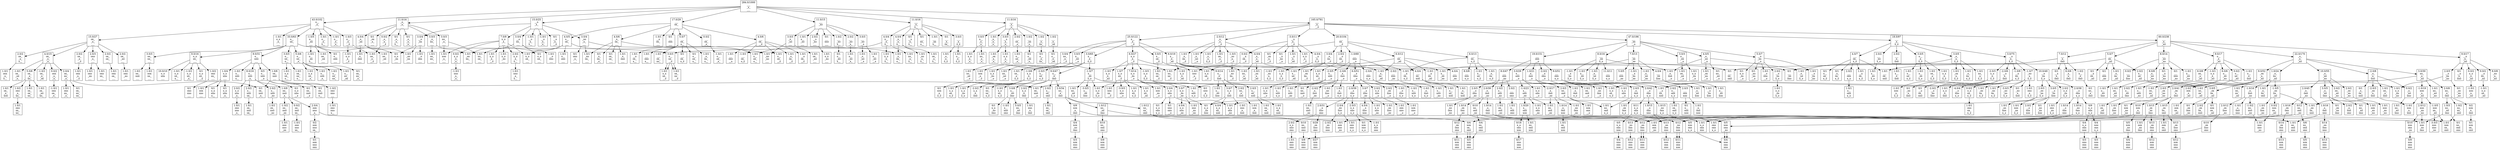 digraph G {
    node [shape=box];
    "284.0/1000
___
_x_
___
" -> "43.0/102
o__
_x_
___
"
    "284.0/1000
___
_x_
___
" -> "11.0/16
_o_
_x_
___
"
    "284.0/1000
___
_x_
___
" -> "15.0/25
__o
_x_
___
"
    "284.0/1000
___
_x_
___
" -> "17.0/29
___
ox_
___
"
    "284.0/1000
___
_x_
___
" -> "11.0/15
___
_xo
___
"
    "284.0/1000
___
_x_
___
" -> "11.0/16
___
_x_
o__
"
    "284.0/1000
___
_x_
___
" -> "11.0/16
___
_x_
_o_
"
    "284.0/1000
___
_x_
___
" -> "165.0/781
___
_x_
__o
"
    "43.0/102
o__
_x_
___
" -> "15.0/27
ox_
_x_
___
"
    "43.0/102
o__
_x_
___
" -> "-1.0/1
o_x
_x_
___
"
    "43.0/102
o__
_x_
___
" -> "33.0/63
o__
xx_
___
"
    "43.0/102
o__
_x_
___
" -> "-1.0/5
o__
_xx
___
"
    "43.0/102
o__
_x_
___
" -> "-1.0/1
o__
_x_
x__
"
    "43.0/102
o__
_x_
___
" -> "-1.0/1
o__
_x_
_x_
"
    "43.0/102
o__
_x_
___
" -> "-1.0/3
o__
_x_
__x
"
    "11.0/16
_o_
_x_
___
" -> "3.0/3
xo_
_x_
___
"
    "11.0/16
_o_
_x_
___
" -> "0/1
_ox
_x_
___
"
    "11.0/16
_o_
_x_
___
" -> "3.0/3
_o_
xx_
___
"
    "11.0/16
_o_
_x_
___
" -> "4.0/4
_o_
_xx
___
"
    "11.0/16
_o_
_x_
___
" -> "0/1
_o_
_x_
x__
"
    "11.0/16
_o_
_x_
___
" -> "0/1
_o_
_x_
_x_
"
    "11.0/16
_o_
_x_
___
" -> "0.0/2
_o_
_x_
__x
"
    "15.0/25
__o
_x_
___
" -> "7.0/9
x_o
_x_
___
"
    "15.0/25
__o
_x_
___
" -> "3.0/4
_xo
_x_
___
"
    "15.0/25
__o
_x_
___
" -> "3.0/4
__o
xx_
___
"
    "15.0/25
__o
_x_
___
" -> "3.0/4
__o
_xx
___
"
    "15.0/25
__o
_x_
___
" -> "-1.0/1
__o
_x_
x__
"
    "15.0/25
__o
_x_
___
" -> "-1.0/1
__o
_x_
_x_
"
    "15.0/25
__o
_x_
___
" -> "0/1
__o
_x_
__x
"
    "17.0/29
___
ox_
___
" -> "4.0/5
x__
ox_
___
"
    "17.0/29
___
ox_
___
" -> "4.0/6
_x_
ox_
___
"
    "17.0/29
___
ox_
___
" -> "-1.0/1
__x
ox_
___
"
    "17.0/29
___
ox_
___
" -> "0/1
___
oxx
___
"
    "17.0/29
___
ox_
___
" -> "5.0/7
___
ox_
x__
"
    "17.0/29
___
ox_
___
" -> "0.0/2
___
ox_
_x_
"
    "17.0/29
___
ox_
___
" -> "4.0/6
___
ox_
__x
"
    "11.0/15
___
_xo
___
" -> "-1.0/1
x__
_xo
___
"
    "11.0/15
___
_xo
___
" -> "3.0/3
_x_
_xo
___
"
    "11.0/15
___
_xo
___
" -> "2.0/2
__x
_xo
___
"
    "11.0/15
___
_xo
___
" -> "0/1
___
xxo
___
"
    "11.0/15
___
_xo
___
" -> "1.0/2
___
_xo
x__
"
    "11.0/15
___
_xo
___
" -> "2.0/2
___
_xo
_x_
"
    "11.0/15
___
_xo
___
" -> "3.0/3
___
_xo
__x
"
    "11.0/16
___
_x_
o__
" -> "4.0/4
x__
_x_
o__
"
    "11.0/16
___
_x_
o__
" -> "4.0/4
_x_
_x_
o__
"
    "11.0/16
___
_x_
o__
" -> "0/1
__x
_x_
o__
"
    "11.0/16
___
_x_
o__
" -> "0/1
___
xx_
o__
"
    "11.0/16
___
_x_
o__
" -> "-1.0/1
___
_xx
o__
"
    "11.0/16
___
_x_
o__
" -> "0/1
___
_x_
ox_
"
    "11.0/16
___
_x_
o__
" -> "3.0/3
___
_x_
o_x
"
    "11.0/16
___
_x_
_o_
" -> "3.0/3
x__
_x_
_o_
"
    "11.0/16
___
_x_
_o_
" -> "-1.0/1
_x_
_x_
_o_
"
    "11.0/16
___
_x_
_o_
" -> "3.0/3
__x
_x_
_o_
"
    "11.0/16
___
_x_
_o_
" -> "2.0/2
___
xx_
_o_
"
    "11.0/16
___
_x_
_o_
" -> "1.0/2
___
_xx
_o_
"
    "11.0/16
___
_x_
_o_
" -> "1.0/2
___
_x_
xo_
"
    "11.0/16
___
_x_
_o_
" -> "1.0/2
___
_x_
_ox
"
    "165.0/781
___
_x_
__o
" -> "25.0/122
x__
_x_
__o
"
    "165.0/781
___
_x_
__o
" -> "-2.0/12
_x_
_x_
__o
"
    "165.0/781
___
_x_
__o
" -> "-3.0/11
__x
_x_
__o
"
    "165.0/781
___
_x_
__o
" -> "20.0/104
___
xx_
__o
"
    "165.0/781
___
_x_
__o
" -> "47.0/196
___
_xx
__o
"
    "165.0/781
___
_x_
__o
" -> "18.0/97
___
_x_
x_o
"
    "165.0/781
___
_x_
__o
" -> "60.0/238
___
_x_
_xo
"
    "15.0/27
ox_
_x_
___
" -> "2.0/3
oxo
_x_
___
"
    "15.0/27
ox_
_x_
___
" -> "2.0/2
ox_
ox_
___
"
    "15.0/27
ox_
_x_
___
" -> "2.0/2
ox_
_xo
___
"
    "15.0/27
ox_
_x_
___
" -> "2.0/2
ox_
_x_
o__
"
    "15.0/27
ox_
_x_
___
" -> "4.0/15
ox_
_x_
_o_
"
    "15.0/27
ox_
_x_
___
" -> "2.0/2
ox_
_x_
__o
"
    "33.0/63
o__
xx_
___
" -> "3.0/3
oo_
xx_
___
"
    "33.0/63
o__
xx_
___
" -> "9.0/16
o_o
xx_
___
"
    "33.0/63
o__
xx_
___
" -> "9.0/31
o__
xxo
___
"
    "33.0/63
o__
xx_
___
" -> "3.0/3
o__
xx_
o__
"
    "33.0/63
o__
xx_
___
" -> "5.0/6
o__
xx_
_o_
"
    "33.0/63
o__
xx_
___
" -> "3.0/3
o__
xx_
__o
"
    "-1.0/5
o__
_xx
___
" -> "-1.0/1
oo_
_xx
___
"
    "-1.0/5
o__
_xx
___
" -> "0/1
o_o
_xx
___
"
    "-1.0/5
o__
_xx
___
" -> "0/1
o__
oxx
___
"
    "-1.0/5
o__
_xx
___
" -> "-1.0/1
o__
_xx
o__
"
    "-1.0/3
o__
_x_
__x
" -> "-1.0/1
oo_
_x_
__x
"
    "-1.0/3
o__
_x_
__x
" -> "-1.0/1
o_o
_x_
__x
"
    "3.0/3
xo_
_x_
___
" -> "1.0/1
xoo
_x_
___
"
    "3.0/3
xo_
_x_
___
" -> "1.0/1
xo_
ox_
___
"
    "3.0/3
_o_
xx_
___
" -> "1.0/1
oo_
xx_
___
"
    "3.0/3
_o_
xx_
___
" -> "1.0/1
_oo
xx_
___
"
    "4.0/4
_o_
_xx
___
" -> "1.0/1
oo_
_xx
___
"
    "4.0/4
_o_
_xx
___
" -> "1.0/1
_oo
_xx
___
"
    "4.0/4
_o_
_xx
___
" -> "1.0/1
_o_
oxx
___
"
    "0.0/2
_o_
_x_
__x
" -> "-1.0/1
oo_
_x_
__x
"
    "7.0/9
x_o
_x_
___
" -> "1.0/1
xoo
_x_
___
"
    "7.0/9
x_o
_x_
___
" -> "1.0/1
x_o
ox_
___
"
    "7.0/9
x_o
_x_
___
" -> "1.0/1
x_o
_xo
___
"
    "7.0/9
x_o
_x_
___
" -> "2.0/2
x_o
_x_
o__
"
    "7.0/9
x_o
_x_
___
" -> "0.0/2
x_o
_x_
_o_
"
    "7.0/9
x_o
_x_
___
" -> "1.0/1
x_o
_x_
__o
"
    "3.0/4
_xo
_x_
___
" -> "0/1
oxo
_x_
___
"
    "3.0/4
_xo
_x_
___
" -> "1.0/1
_xo
ox_
___
"
    "3.0/4
_xo
_x_
___
" -> "1.0/1
_xo
_xo
___
"
    "3.0/4
__o
xx_
___
" -> "0/1
o_o
xx_
___
"
    "3.0/4
__o
xx_
___
" -> "1.0/1
_oo
xx_
___
"
    "3.0/4
__o
xx_
___
" -> "1.0/1
__o
xxo
___
"
    "3.0/4
__o
_xx
___
" -> "0/1
o_o
_xx
___
"
    "3.0/4
__o
_xx
___
" -> "1.0/1
_oo
_xx
___
"
    "3.0/4
__o
_xx
___
" -> "1.0/1
__o
oxx
___
"
    "4.0/5
x__
ox_
___
" -> "1.0/1
xo_
ox_
___
"
    "4.0/5
x__
ox_
___
" -> "1.0/1
x_o
ox_
___
"
    "4.0/5
x__
ox_
___
" -> "1.0/1
x__
oxo
___
"
    "4.0/5
x__
ox_
___
" -> "1.0/1
x__
ox_
o__
"
    "4.0/6
_x_
ox_
___
" -> "0/1
ox_
ox_
___
"
    "4.0/6
_x_
ox_
___
" -> "1.0/1
_xo
ox_
___
"
    "4.0/6
_x_
ox_
___
" -> "1.0/1
_x_
oxo
___
"
    "4.0/6
_x_
ox_
___
" -> "1.0/1
_x_
ox_
o__
"
    "4.0/6
_x_
ox_
___
" -> "0/1
_x_
ox_
_o_
"
    "5.0/7
___
ox_
x__
" -> "0/1
o__
ox_
x__
"
    "5.0/7
___
ox_
x__
" -> "1.0/1
_o_
ox_
x__
"
    "5.0/7
___
ox_
x__
" -> "1.0/1
__o
ox_
x__
"
    "5.0/7
___
ox_
x__
" -> "1.0/1
___
oxo
x__
"
    "5.0/7
___
ox_
x__
" -> "1.0/1
___
ox_
xo_
"
    "5.0/7
___
ox_
x__
" -> "0/1
___
ox_
x_o
"
    "0.0/2
___
ox_
_x_
" -> "-1.0/1
o__
ox_
_x_
"
    "4.0/6
___
ox_
__x
" -> "1.0/1
o__
ox_
__x
"
    "4.0/6
___
ox_
__x
" -> "1.0/1
_o_
ox_
__x
"
    "4.0/6
___
ox_
__x
" -> "1.0/1
__o
ox_
__x
"
    "4.0/6
___
ox_
__x
" -> "1.0/1
___
oxo
__x
"
    "4.0/6
___
ox_
__x
" -> "-1.0/1
___
ox_
o_x
"
    "3.0/3
_x_
_xo
___
" -> "1.0/1
ox_
_xo
___
"
    "3.0/3
_x_
_xo
___
" -> "1.0/1
_xo
_xo
___
"
    "2.0/2
__x
_xo
___
" -> "1.0/1
o_x
_xo
___
"
    "1.0/2
___
_xo
x__
" -> "0/1
o__
_xo
x__
"
    "2.0/2
___
_xo
_x_
" -> "1.0/1
o__
_xo
_x_
"
    "3.0/3
___
_xo
__x
" -> "1.0/1
o__
_xo
__x
"
    "3.0/3
___
_xo
__x
" -> "1.0/1
_o_
_xo
__x
"
    "4.0/4
x__
_x_
o__
" -> "1.0/1
xo_
_x_
o__
"
    "4.0/4
x__
_x_
o__
" -> "1.0/1
x_o
_x_
o__
"
    "4.0/4
x__
_x_
o__
" -> "1.0/1
x__
ox_
o__
"
    "4.0/4
_x_
_x_
o__
" -> "1.0/1
ox_
_x_
o__
"
    "4.0/4
_x_
_x_
o__
" -> "1.0/1
_xo
_x_
o__
"
    "4.0/4
_x_
_x_
o__
" -> "1.0/1
_x_
ox_
o__
"
    "3.0/3
___
_x_
o_x
" -> "1.0/1
o__
_x_
o_x
"
    "3.0/3
___
_x_
o_x
" -> "1.0/1
_o_
_x_
o_x
"
    "3.0/3
x__
_x_
_o_
" -> "1.0/1
xo_
_x_
_o_
"
    "3.0/3
x__
_x_
_o_
" -> "1.0/1
x_o
_x_
_o_
"
    "3.0/3
__x
_x_
_o_
" -> "1.0/1
o_x
_x_
_o_
"
    "3.0/3
__x
_x_
_o_
" -> "1.0/1
_ox
_x_
_o_
"
    "2.0/2
___
xx_
_o_
" -> "1.0/1
o__
xx_
_o_
"
    "1.0/2
___
_xx
_o_
" -> "0/1
o__
_xx
_o_
"
    "1.0/2
___
_x_
xo_
" -> "0/1
o__
_x_
xo_
"
    "1.0/2
___
_x_
_ox
" -> "0/1
o__
_x_
_ox
"
    "25.0/122
x__
_x_
__o
" -> "3.0/4
xo_
_x_
__o
"
    "25.0/122
x__
_x_
__o
" -> "6.0/27
x_o
_x_
__o
"
    "25.0/122
x__
_x_
__o
" -> "3.0/3
x__
ox_
__o
"
    "25.0/122
x__
_x_
__o
" -> "3.0/3
x__
_xo
__o
"
    "25.0/122
x__
_x_
__o
" -> "3.0/65
x__
_x_
o_o
"
    "25.0/122
x__
_x_
__o
" -> "6.0/19
x__
_x_
_oo
"
    "-2.0/12
_x_
_x_
__o
" -> "1.0/1
ox_
_x_
__o
"
    "-2.0/12
_x_
_x_
__o
" -> "-1.0/3
_xo
_x_
__o
"
    "-2.0/12
_x_
_x_
__o
" -> "1.0/1
_x_
ox_
__o
"
    "-2.0/12
_x_
_x_
__o
" -> "1.0/1
_x_
_xo
__o
"
    "-2.0/12
_x_
_x_
__o
" -> "1.0/1
_x_
_x_
o_o
"
    "-2.0/12
_x_
_x_
__o
" -> "-4.0/4
_x_
_x_
_oo
"
    "-3.0/11
__x
_x_
__o
" -> "1.0/1
o_x
_x_
__o
"
    "-3.0/11
__x
_x_
__o
" -> "0/1
_ox
_x_
__o
"
    "-3.0/11
__x
_x_
__o
" -> "0.0/2
__x
ox_
__o
"
    "-3.0/11
__x
_x_
__o
" -> "0/1
__x
_xo
__o
"
    "-3.0/11
__x
_x_
__o
" -> "-4.0/4
__x
_x_
o_o
"
    "-3.0/11
__x
_x_
__o
" -> "1.0/1
__x
_x_
_oo
"
    "20.0/104
___
xx_
__o
" -> "3.0/3
o__
xx_
__o
"
    "20.0/104
___
xx_
__o
" -> "3.0/4
_o_
xx_
__o
"
    "20.0/104
___
xx_
__o
" -> "2.0/2
__o
xx_
__o
"
    "20.0/104
___
xx_
__o
" -> "-1.0/69
___
xxo
__o
"
    "20.0/104
___
xx_
__o
" -> "6.0/13
___
xx_
o_o
"
    "20.0/104
___
xx_
__o
" -> "6.0/12
___
xx_
_oo
"
    "47.0/196
___
_xx
__o
" -> "3.0/3
o__
_xx
__o
"
    "47.0/196
___
_xx
__o
" -> "4.0/5
_o_
_xx
__o
"
    "47.0/196
___
_xx
__o
" -> "5.0/7
__o
_xx
__o
"
    "47.0/196
___
_xx
__o
" -> "19.0/151
___
oxx
__o
"
    "47.0/196
___
_xx
__o
" -> "8.0/16
___
_xx
o_o
"
    "47.0/196
___
_xx
__o
" -> "7.0/13
___
_xx
_oo
"
    "18.0/97
___
_x_
x_o
" -> "3.0/5
o__
_x_
x_o
"
    "18.0/97
___
_x_
x_o
" -> "3.0/5
_o_
_x_
x_o
"
    "18.0/97
___
_x_
x_o
" -> "3.0/75
__o
_x_
x_o
"
    "18.0/97
___
_x_
x_o
" -> "4.0/7
___
ox_
x_o
"
    "18.0/97
___
_x_
x_o
" -> "2.0/2
___
_xo
x_o
"
    "18.0/97
___
_x_
x_o
" -> "2.0/2
___
_x_
xoo
"
    "60.0/238
___
_x_
_xo
" -> "9.0/17
o__
_x_
_xo
"
    "60.0/238
___
_x_
_xo
" -> "22.0/170
_o_
_x_
_xo
"
    "60.0/238
___
_x_
_xo
" -> "9.0/17
__o
_x_
_xo
"
    "60.0/238
___
_x_
_xo
" -> "5.0/7
___
ox_
_xo
"
    "60.0/238
___
_x_
_xo
" -> "8.0/14
___
_xo
_xo
"
    "60.0/238
___
_x_
_xo
" -> "7.0/12
___
_x_
oxo
"
    "2.0/3
oxo
_x_
___
" -> "1.0/1
oxo
xx_
___
"
    "2.0/3
oxo
_x_
___
" -> "1.0/1
oxo
_xx
___
"
    "2.0/2
ox_
ox_
___
" -> "1.0/1
oxx
ox_
___
"
    "2.0/2
ox_
_xo
___
" -> "1.0/1
oxx
_xo
___
"
    "2.0/2
ox_
_x_
o__
" -> "1.0/1
oxx
_x_
o__
"
    "4.0/15
ox_
_x_
_o_
" -> "0.0/2
oxx
_x_
_o_
"
    "4.0/15
ox_
_x_
_o_
" -> "2.0/4
ox_
xx_
_o_
"
    "4.0/15
ox_
_x_
_o_
" -> "-1.0/1
ox_
_xx
_o_
"
    "4.0/15
ox_
_x_
_o_
" -> "5.0/6
ox_
_x_
xo_
"
    "4.0/15
ox_
_x_
_o_
" -> "-1.0/1
ox_
_x_
_ox
"
    "2.0/2
ox_
_x_
__o
" -> "1.0/1
oxx
_x_
__o
"
    "3.0/3
oo_
xx_
___
" -> "1.0/1
oox
xx_
___
"
    "3.0/3
oo_
xx_
___
" -> "1.0/1
oo_
xxx
___
"
    "9.0/16
o_o
xx_
___
" -> "1.0/2
oxo
xx_
___
"
    "9.0/16
o_o
xx_
___
" -> "10.0/10
o_o
xxx
___
"
    "9.0/16
o_o
xx_
___
" -> "-1.0/1
o_o
xx_
x__
"
    "9.0/16
o_o
xx_
___
" -> "-1.0/1
o_o
xx_
_x_
"
    "9.0/16
o_o
xx_
___
" -> "0/1
o_o
xx_
__x
"
    "9.0/31
o__
xxo
___
" -> "1.0/6
ox_
xxo
___
"
    "9.0/31
o__
xxo
___
" -> "1.0/4
o_x
xxo
___
"
    "9.0/31
o__
xxo
___
" -> "-1.0/1
o__
xxo
x__
"
    "9.0/31
o__
xxo
___
" -> "8.0/16
o__
xxo
_x_
"
    "9.0/31
o__
xxo
___
" -> "0/3
o__
xxo
__x
"
    "3.0/3
o__
xx_
o__
" -> "1.0/1
ox_
xx_
o__
"
    "3.0/3
o__
xx_
o__
" -> "1.0/1
o_x
xx_
o__
"
    "5.0/6
o__
xx_
_o_
" -> "0/1
ox_
xx_
_o_
"
    "5.0/6
o__
xx_
_o_
" -> "1.0/1
o_x
xx_
_o_
"
    "5.0/6
o__
xx_
_o_
" -> "1.0/1
o__
xxx
_o_
"
    "5.0/6
o__
xx_
_o_
" -> "1.0/1
o__
xx_
xo_
"
    "5.0/6
o__
xx_
_o_
" -> "1.0/1
o__
xx_
_ox
"
    "3.0/3
o__
xx_
__o
" -> "1.0/1
ox_
xx_
__o
"
    "3.0/3
o__
xx_
__o
" -> "1.0/1
o_x
xx_
__o
"
    "2.0/2
x_o
_x_
o__
" -> "1.0/1
xxo
_x_
o__
"
    "0.0/2
x_o
_x_
_o_
" -> "-1.0/1
xxo
_x_
_o_
"
    "3.0/4
xo_
_x_
__o
" -> "1.0/1
xox
_x_
__o
"
    "3.0/4
xo_
_x_
__o
" -> "1.0/1
xo_
xx_
__o
"
    "3.0/4
xo_
_x_
__o
" -> "1.0/1
xo_
_xx
__o
"
    "6.0/27
x_o
_x_
__o
" -> "-1.0/1
xxo
_x_
__o
"
    "6.0/27
x_o
_x_
__o
" -> "1.0/7
x_o
xx_
__o
"
    "6.0/27
x_o
_x_
__o
" -> "7.0/14
x_o
_xx
__o
"
    "6.0/27
x_o
_x_
__o
" -> "-1.0/3
x_o
_x_
x_o
"
    "6.0/27
x_o
_x_
__o
" -> "-1.0/1
x_o
_x_
_xo
"
    "3.0/3
x__
ox_
__o
" -> "1.0/1
xx_
ox_
__o
"
    "3.0/3
x__
ox_
__o
" -> "1.0/1
x_x
ox_
__o
"
    "3.0/3
x__
_xo
__o
" -> "1.0/1
xx_
_xo
__o
"
    "3.0/3
x__
_xo
__o
" -> "1.0/1
x_x
_xo
__o
"
    "3.0/65
x__
_x_
o_o
" -> "-1.0/1
xx_
_x_
o_o
"
    "3.0/65
x__
_x_
o_o
" -> "-1.0/6
x_x
_x_
o_o
"
    "3.0/65
x__
_x_
o_o
" -> "-2.0/3
x__
xx_
o_o
"
    "3.0/65
x__
_x_
o_o
" -> "-1.0/7
x__
_xx
o_o
"
    "3.0/65
x__
_x_
o_o
" -> "9.0/47
x__
_x_
oxo
"
    "6.0/19
x__
_x_
_oo
" -> "-1.0/1
xx_
_x_
_oo
"
    "6.0/19
x__
_x_
_oo
" -> "-1.0/1
x_x
_x_
_oo
"
    "6.0/19
x__
_x_
_oo
" -> "-1.0/1
x__
xx_
_oo
"
    "6.0/19
x__
_x_
_oo
" -> "-1.0/1
x__
_xx
_oo
"
    "6.0/19
x__
_x_
_oo
" -> "9.0/14
x__
_x_
xoo
"
    "-1.0/3
_xo
_x_
__o
" -> "-1.0/1
xxo
_x_
__o
"
    "-1.0/3
_xo
_x_
__o
" -> "1.0/1
_xo
xx_
__o
"
    "-4.0/4
_x_
_x_
_oo
" -> "-1.0/1
xx_
_x_
_oo
"
    "-4.0/4
_x_
_x_
_oo
" -> "-1.0/1
_xx
_x_
_oo
"
    "-4.0/4
_x_
_x_
_oo
" -> "-1.0/1
_x_
xx_
_oo
"
    "0.0/2
__x
ox_
__o
" -> "1.0/1
x_x
ox_
__o
"
    "-4.0/4
__x
_x_
o_o
" -> "-1.0/1
x_x
_x_
o_o
"
    "-4.0/4
__x
_x_
o_o
" -> "-1.0/1
_xx
_x_
o_o
"
    "-4.0/4
__x
_x_
o_o
" -> "-1.0/1
__x
xx_
o_o
"
    "3.0/3
o__
xx_
__o
" -> "1.0/1
ox_
xx_
__o
"
    "3.0/3
o__
xx_
__o
" -> "1.0/1
o_x
xx_
__o
"
    "3.0/4
_o_
xx_
__o
" -> "1.0/1
xo_
xx_
__o
"
    "3.0/4
_o_
xx_
__o
" -> "1.0/1
_ox
xx_
__o
"
    "3.0/4
_o_
xx_
__o
" -> "1.0/1
_o_
xxx
__o
"
    "2.0/2
__o
xx_
__o
" -> "1.0/1
x_o
xx_
__o
"
    "-1.0/69
___
xxo
__o
" -> "-2.0/5
x__
xxo
__o
"
    "-1.0/69
___
xxo
__o
" -> "-2.0/6
_x_
xxo
__o
"
    "-1.0/69
___
xxo
__o
" -> "6.0/51
__x
xxo
__o
"
    "-1.0/69
___
xxo
__o
" -> "-2.0/4
___
xxo
x_o
"
    "-1.0/69
___
xxo
__o
" -> "-2.0/2
___
xxo
_xo
"
    "6.0/13
___
xx_
o_o
" -> "-1.0/1
x__
xx_
o_o
"
    "6.0/13
___
xx_
o_o
" -> "-1.0/1
_x_
xx_
o_o
"
    "6.0/13
___
xx_
o_o
" -> "-1.0/1
__x
xx_
o_o
"
    "6.0/13
___
xx_
o_o
" -> "8.0/8
___
xxx
o_o
"
    "6.0/13
___
xx_
o_o
" -> "0/1
___
xx_
oxo
"
    "6.0/12
___
xx_
_oo
" -> "-1.0/1
x__
xx_
_oo
"
    "6.0/12
___
xx_
_oo
" -> "-1.0/1
_x_
xx_
_oo
"
    "6.0/12
___
xx_
_oo
" -> "-1.0/1
__x
xx_
_oo
"
    "6.0/12
___
xx_
_oo
" -> "4.0/4
___
xxx
_oo
"
    "6.0/12
___
xx_
_oo
" -> "4.0/4
___
xx_
xoo
"
    "3.0/3
o__
_xx
__o
" -> "1.0/1
ox_
_xx
__o
"
    "3.0/3
o__
_xx
__o
" -> "1.0/1
o_x
_xx
__o
"
    "4.0/5
_o_
_xx
__o
" -> "0/1
xo_
_xx
__o
"
    "4.0/5
_o_
_xx
__o
" -> "1.0/1
_ox
_xx
__o
"
    "4.0/5
_o_
_xx
__o
" -> "1.0/1
_o_
xxx
__o
"
    "4.0/5
_o_
_xx
__o
" -> "1.0/1
_o_
_xx
x_o
"
    "5.0/7
__o
_xx
__o
" -> "0/1
x_o
_xx
__o
"
    "5.0/7
__o
_xx
__o
" -> "0/1
_xo
_xx
__o
"
    "5.0/7
__o
_xx
__o
" -> "1.0/1
__o
xxx
__o
"
    "5.0/7
__o
_xx
__o
" -> "2.0/2
__o
_xx
x_o
"
    "5.0/7
__o
_xx
__o
" -> "1.0/1
__o
_xx
_xo
"
    "19.0/151
___
oxx
__o
" -> "3.0/29
x__
oxx
__o
"
    "19.0/151
___
oxx
__o
" -> "1.0/21
_x_
oxx
__o
"
    "19.0/151
___
oxx
__o
" -> "-2.0/2
__x
oxx
__o
"
    "19.0/151
___
oxx
__o
" -> "9.0/51
___
oxx
x_o
"
    "19.0/151
___
oxx
__o
" -> "8.0/47
___
oxx
_xo
"
    "8.0/16
___
_xx
o_o
" -> "-1.0/1
x__
_xx
o_o
"
    "8.0/16
___
_xx
o_o
" -> "-1.0/1
_x_
_xx
o_o
"
    "8.0/16
___
_xx
o_o
" -> "-1.0/1
__x
_xx
o_o
"
    "8.0/16
___
_xx
o_o
" -> "11.0/11
___
xxx
o_o
"
    "8.0/16
___
_xx
o_o
" -> "0/1
___
_xx
oxo
"
    "7.0/13
___
_xx
_oo
" -> "-1.0/1
x__
_xx
_oo
"
    "7.0/13
___
_xx
_oo
" -> "-1.0/1
_x_
_xx
_oo
"
    "7.0/13
___
_xx
_oo
" -> "-1.0/1
__x
_xx
_oo
"
    "7.0/13
___
_xx
_oo
" -> "5.0/5
___
xxx
_oo
"
    "7.0/13
___
_xx
_oo
" -> "4.0/4
___
_xx
xoo
"
    "3.0/5
o__
_x_
x_o
" -> "1.0/1
ox_
_x_
x_o
"
    "3.0/5
o__
_x_
x_o
" -> "1.0/1
o_x
_x_
x_o
"
    "3.0/5
o__
_x_
x_o
" -> "1.0/1
o__
xx_
x_o
"
    "3.0/5
o__
_x_
x_o
" -> "1.0/1
o__
_xx
x_o
"
    "3.0/5
_o_
_x_
x_o
" -> "1.0/1
xo_
_x_
x_o
"
    "3.0/5
_o_
_x_
x_o
" -> "1.0/1
_ox
_x_
x_o
"
    "3.0/5
_o_
_x_
x_o
" -> "1.0/1
_o_
xx_
x_o
"
    "3.0/5
_o_
_x_
x_o
" -> "1.0/1
_o_
_xx
x_o
"
    "3.0/75
__o
_x_
x_o
" -> "-2.0/3
x_o
_x_
x_o
"
    "3.0/75
__o
_x_
x_o
" -> "-1.0/7
_xo
_x_
x_o
"
    "3.0/75
__o
_x_
x_o
" -> "-1.0/9
__o
xx_
x_o
"
    "3.0/75
__o
_x_
x_o
" -> "10.0/49
__o
_xx
x_o
"
    "3.0/75
__o
_x_
x_o
" -> "-2.0/6
__o
_x_
xxo
"
    "4.0/7
___
ox_
x_o
" -> "0/1
x__
ox_
x_o
"
    "4.0/7
___
ox_
x_o
" -> "0/1
_x_
ox_
x_o
"
    "4.0/7
___
ox_
x_o
" -> "1.0/1
__x
ox_
x_o
"
    "4.0/7
___
ox_
x_o
" -> "2.0/2
___
oxx
x_o
"
    "4.0/7
___
ox_
x_o
" -> "1.0/1
___
ox_
xxo
"
    "2.0/2
___
_xo
x_o
" -> "1.0/1
x__
_xo
x_o
"
    "2.0/2
___
_x_
xoo
" -> "1.0/1
x__
_x_
xoo
"
    "9.0/17
o__
_x_
_xo
" -> "6.0/6
ox_
_x_
_xo
"
    "9.0/17
o__
_x_
_xo
" -> "-1.0/1
o_x
_x_
_xo
"
    "9.0/17
o__
_x_
_xo
" -> "0.0/2
o__
xx_
_xo
"
    "9.0/17
o__
_x_
_xo
" -> "6.0/6
o__
_xx
_xo
"
    "9.0/17
o__
_x_
_xo
" -> "-1.0/1
o__
_x_
xxo
"
    "22.0/170
_o_
_x_
_xo
" -> "3.0/30
xo_
_x_
_xo
"
    "22.0/170
_o_
_x_
_xo
" -> "9.0/52
_ox
_x_
_xo
"
    "22.0/170
_o_
_x_
_xo
" -> "1.0/24
_o_
xx_
_xo
"
    "22.0/170
_o_
_x_
_xo
" -> "10.0/55
_o_
_xx
_xo
"
    "22.0/170
_o_
_x_
_xo
" -> "-2.0/8
_o_
_x_
xxo
"
    "9.0/17
__o
_x_
_xo
" -> "0.0/2
x_o
_x_
_xo
"
    "9.0/17
__o
_x_
_xo
" -> "8.0/8
_xo
_x_
_xo
"
    "9.0/17
__o
_x_
_xo
" -> "0.0/2
__o
xx_
_xo
"
    "9.0/17
__o
_x_
_xo
" -> "2.0/3
__o
_xx
_xo
"
    "9.0/17
__o
_x_
_xo
" -> "0/1
__o
_x_
xxo
"
    "5.0/7
___
ox_
_xo
" -> "2.0/2
x__
ox_
_xo
"
    "5.0/7
___
ox_
_xo
" -> "1.0/1
_x_
ox_
_xo
"
    "5.0/7
___
ox_
_xo
" -> "0/1
__x
ox_
_xo
"
    "5.0/7
___
ox_
_xo
" -> "0/1
___
oxx
_xo
"
    "5.0/7
___
ox_
_xo
" -> "1.0/1
___
ox_
xxo
"
    "8.0/14
___
_xo
_xo
" -> "-1.0/1
x__
_xo
_xo
"
    "8.0/14
___
_xo
_xo
" -> "8.0/8
_x_
_xo
_xo
"
    "8.0/14
___
_xo
_xo
" -> "0/1
__x
_xo
_xo
"
    "8.0/14
___
_xo
_xo
" -> "0/1
___
xxo
_xo
"
    "8.0/14
___
_xo
_xo
" -> "0.0/2
___
_xo
xxo
"
    "7.0/12
___
_x_
oxo
" -> "1.0/2
x__
_x_
oxo
"
    "7.0/12
___
_x_
oxo
" -> "6.0/6
_x_
_x_
oxo
"
    "7.0/12
___
_x_
oxo
" -> "0/1
__x
_x_
oxo
"
    "7.0/12
___
_x_
oxo
" -> "0/1
___
xx_
oxo
"
    "7.0/12
___
_x_
oxo
" -> "0/1
___
_xx
oxo
"
    "0.0/2
oxx
_x_
_o_
" -> "-1.0/1
oxx
ox_
_o_
"
    "2.0/4
ox_
xx_
_o_
" -> "1.0/1
oxo
xx_
_o_
"
    "2.0/4
ox_
xx_
_o_
" -> "0/1
ox_
xxo
_o_
"
    "2.0/4
ox_
xx_
_o_
" -> "0/1
ox_
xx_
oo_
"
    "5.0/6
ox_
_x_
xo_
" -> "1.0/2
oxo
_x_
xo_
"
    "5.0/6
ox_
_x_
xo_
" -> "1.0/1
ox_
ox_
xo_
"
    "5.0/6
ox_
_x_
xo_
" -> "1.0/1
ox_
_xo
xo_
"
    "5.0/6
ox_
_x_
xo_
" -> "1.0/1
ox_
_x_
xoo
"
    "1.0/2
oxo
xx_
___
" -> "0/1
oxo
xxo
___
"
    "1.0/6
ox_
xxo
___
" -> "-1.0/2
oxo
xxo
___
"
    "1.0/6
ox_
xxo
___
" -> "0/1
ox_
xxo
o__
"
    "1.0/6
ox_
xxo
___
" -> "0/1
ox_
xxo
_o_
"
    "1.0/6
ox_
xxo
___
" -> "1.0/1
ox_
xxo
__o
"
    "1.0/4
o_x
xxo
___
" -> "1.0/1
oox
xxo
___
"
    "1.0/4
o_x
xxo
___
" -> "0/1
o_x
xxo
o__
"
    "1.0/4
o_x
xxo
___
" -> "0/1
o_x
xxo
_o_
"
    "8.0/16
o__
xxo
_x_
" -> "1.0/9
oo_
xxo
_x_
"
    "8.0/16
o__
xxo
_x_
" -> "2.0/2
o_o
xxo
_x_
"
    "8.0/16
o__
xxo
_x_
" -> "2.0/2
o__
xxo
ox_
"
    "8.0/16
o__
xxo
_x_
" -> "2.0/2
o__
xxo
_xo
"
    "0/3
o__
xxo
__x
" -> "0/1
oo_
xxo
__x
"
    "0/3
o__
xxo
__x
" -> "0/1
o_o
xxo
__x
"
    "1.0/7
x_o
xx_
__o
" -> "1.0/1
xoo
xx_
__o
"
    "1.0/7
x_o
xx_
__o
" -> "-3.0/3
x_o
xxo
__o
"
    "1.0/7
x_o
xx_
__o
" -> "1.0/1
x_o
xx_
o_o
"
    "1.0/7
x_o
xx_
__o
" -> "1.0/1
x_o
xx_
_oo
"
    "7.0/14
x_o
_xx
__o
" -> "1.0/1
xoo
_xx
__o
"
    "7.0/14
x_o
_xx
__o
" -> "2.0/4
x_o
oxx
__o
"
    "7.0/14
x_o
_xx
__o
" -> "1.0/1
x_o
_xx
o_o
"
    "7.0/14
x_o
_xx
__o
" -> "3.0/7
x_o
_xx
_oo
"
    "-1.0/3
x_o
_x_
x_o
" -> "0/1
xoo
_x_
x_o
"
    "-1.0/3
x_o
_x_
x_o
" -> "-1.0/1
x_o
ox_
x_o
"
    "-1.0/6
x_x
_x_
o_o
" -> "0/1
xox
_x_
o_o
"
    "-1.0/6
x_x
_x_
o_o
" -> "1.0/1
x_x
ox_
o_o
"
    "-1.0/6
x_x
_x_
o_o
" -> "1.0/1
x_x
_xo
o_o
"
    "-1.0/6
x_x
_x_
o_o
" -> "-2.0/2
x_x
_x_
ooo
"
    "-2.0/3
x__
xx_
o_o
" -> "0/1
xo_
xx_
o_o
"
    "-2.0/3
x__
xx_
o_o
" -> "-1.0/1
x_o
xx_
o_o
"
    "-1.0/7
x__
_xx
o_o
" -> "1.0/1
xo_
_xx
o_o
"
    "-1.0/7
x__
_xx
o_o
" -> "1.0/1
x_o
_xx
o_o
"
    "-1.0/7
x__
_xx
o_o
" -> "1.0/1
x__
oxx
o_o
"
    "-1.0/7
x__
_xx
o_o
" -> "-3.0/3
x__
_xx
ooo
"
    "9.0/47
x__
_x_
oxo
" -> "2.0/34
xo_
_x_
oxo
"
    "9.0/47
x__
_x_
oxo
" -> "2.0/2
x_o
_x_
oxo
"
    "9.0/47
x__
_x_
oxo
" -> "2.0/2
x__
ox_
oxo
"
    "9.0/47
x__
_x_
oxo
" -> "3.0/8
x__
_xo
oxo
"
    "9.0/14
x__
_x_
xoo
" -> "2.0/2
xo_
_x_
xoo
"
    "9.0/14
x__
_x_
xoo
" -> "3.0/7
x_o
_x_
xoo
"
    "9.0/14
x__
_x_
xoo
" -> "2.0/3
x__
ox_
xoo
"
    "9.0/14
x__
_x_
xoo
" -> "1.0/1
x__
_xo
xoo
"
    "-2.0/5
x__
xxo
__o
" -> "0/1
xo_
xxo
__o
"
    "-2.0/5
x__
xxo
__o
" -> "-1.0/1
x_o
xxo
__o
"
    "-2.0/5
x__
xxo
__o
" -> "-1.0/1
x__
xxo
o_o
"
    "-2.0/5
x__
xxo
__o
" -> "-1.0/1
x__
xxo
_oo
"
    "-2.0/6
_x_
xxo
__o
" -> "1.0/1
ox_
xxo
__o
"
    "-2.0/6
_x_
xxo
__o
" -> "-1.0/1
_xo
xxo
__o
"
    "-2.0/6
_x_
xxo
__o
" -> "1.0/1
_x_
xxo
o_o
"
    "-2.0/6
_x_
xxo
__o
" -> "-2.0/2
_x_
xxo
_oo
"
    "6.0/51
__x
xxo
__o
" -> "2.0/2
o_x
xxo
__o
"
    "6.0/51
__x
xxo
__o
" -> "2.0/2
_ox
xxo
__o
"
    "6.0/51
__x
xxo
__o
" -> "-2.0/39
__x
xxo
o_o
"
    "6.0/51
__x
xxo
__o
" -> "3.0/7
__x
xxo
_oo
"
    "-2.0/4
___
xxo
x_o
" -> "-1.0/1
o__
xxo
x_o
"
    "-2.0/4
___
xxo
x_o
" -> "-1.0/1
_o_
xxo
x_o
"
    "-2.0/4
___
xxo
x_o
" -> "-1.0/1
__o
xxo
x_o
"
    "-2.0/2
___
xxo
_xo
" -> "-1.0/1
o__
xxo
_xo
"
    "4.0/4
___
xx_
xoo
" -> "1.0/1
o__
xx_
xoo
"
    "4.0/4
___
xx_
xoo
" -> "1.0/1
_o_
xx_
xoo
"
    "4.0/4
___
xx_
xoo
" -> "1.0/1
__o
xx_
xoo
"
    "2.0/2
__o
_xx
x_o
" -> "1.0/1
o_o
_xx
x_o
"
    "3.0/29
x__
oxx
__o
" -> "2.0/3
xo_
oxx
__o
"
    "3.0/29
x__
oxx
__o
" -> "1.0/1
x_o
oxx
__o
"
    "3.0/29
x__
oxx
__o
" -> "1.0/1
x__
oxx
o_o
"
    "3.0/29
x__
oxx
__o
" -> "-1.0/23
x__
oxx
_oo
"
    "1.0/21
_x_
oxx
__o
" -> "1.0/1
ox_
oxx
__o
"
    "1.0/21
_x_
oxx
__o
" -> "1.0/1
_xo
oxx
__o
"
    "1.0/21
_x_
oxx
__o
" -> "1.0/1
_x_
oxx
o_o
"
    "1.0/21
_x_
oxx
__o
" -> "-2.0/17
_x_
oxx
_oo
"
    "-2.0/2
__x
oxx
__o
" -> "-1.0/1
o_x
oxx
__o
"
    "9.0/51
___
oxx
x_o
" -> "2.0/2
o__
oxx
x_o
"
    "9.0/51
___
oxx
x_o
" -> "2.0/3
_o_
oxx
x_o
"
    "9.0/51
___
oxx
x_o
" -> "2.0/42
__o
oxx
x_o
"
    "9.0/51
___
oxx
x_o
" -> "2.0/3
___
oxx
xoo
"
    "8.0/47
___
oxx
_xo
" -> "2.0/2
o__
oxx
_xo
"
    "8.0/47
___
oxx
_xo
" -> "2.0/39
_o_
oxx
_xo
"
    "8.0/47
___
oxx
_xo
" -> "2.0/3
__o
oxx
_xo
"
    "8.0/47
___
oxx
_xo
" -> "2.0/2
___
oxx
oxo
"
    "4.0/4
___
_xx
xoo
" -> "1.0/1
o__
_xx
xoo
"
    "4.0/4
___
_xx
xoo
" -> "1.0/1
_o_
_xx
xoo
"
    "4.0/4
___
_xx
xoo
" -> "1.0/1
__o
_xx
xoo
"
    "-2.0/3
x_o
_x_
x_o
" -> "-1.0/1
xoo
_x_
x_o
"
    "-2.0/3
x_o
_x_
x_o
" -> "-1.0/1
x_o
ox_
x_o
"
    "-1.0/7
_xo
_x_
x_o
" -> "1.0/1
oxo
_x_
x_o
"
    "-1.0/7
_xo
_x_
x_o
" -> "1.0/1
_xo
ox_
x_o
"
    "-1.0/7
_xo
_x_
x_o
" -> "-3.0/3
_xo
_xo
x_o
"
    "-1.0/7
_xo
_x_
x_o
" -> "0/1
_xo
_x_
xoo
"
    "-1.0/9
__o
xx_
x_o
" -> "0.0/2
o_o
xx_
x_o
"
    "-1.0/9
__o
xx_
x_o
" -> "1.0/1
_oo
xx_
x_o
"
    "-1.0/9
__o
xx_
x_o
" -> "-4.0/4
__o
xxo
x_o
"
    "-1.0/9
__o
xx_
x_o
" -> "1.0/1
__o
xx_
xoo
"
    "10.0/49
__o
_xx
x_o
" -> "2.0/2
o_o
_xx
x_o
"
    "10.0/49
__o
_xx
x_o
" -> "2.0/3
_oo
_xx
x_o
"
    "10.0/49
__o
_xx
x_o
" -> "2.0/38
__o
oxx
x_o
"
    "10.0/49
__o
_xx
x_o
" -> "3.0/5
__o
_xx
xoo
"
    "-2.0/6
__o
_x_
xxo
" -> "1.0/1
o_o
_x_
xxo
"
    "-2.0/6
__o
_x_
xxo
" -> "0/1
_oo
_x_
xxo
"
    "-2.0/6
__o
_x_
xxo
" -> "0/1
__o
ox_
xxo
"
    "-2.0/6
__o
_x_
xxo
" -> "-2.0/2
__o
_xo
xxo
"
    "2.0/2
___
oxx
x_o
" -> "1.0/1
o__
oxx
x_o
"
    "0.0/2
o__
xx_
_xo
" -> "-1.0/1
oo_
xx_
_xo
"
    "6.0/6
o__
_xx
_xo
" -> "1.0/1
oo_
_xx
_xo
"
    "6.0/6
o__
_xx
_xo
" -> "1.0/1
o_o
_xx
_xo
"
    "6.0/6
o__
_xx
_xo
" -> "1.0/1
o__
oxx
_xo
"
    "6.0/6
o__
_xx
_xo
" -> "2.0/2
o__
_xx
oxo
"
    "3.0/30
xo_
_x_
_xo
" -> "-1.0/19
xoo
_x_
_xo
"
    "3.0/30
xo_
_x_
_xo
" -> "1.0/1
xo_
ox_
_xo
"
    "3.0/30
xo_
_x_
_xo
" -> "1.0/1
xo_
_xo
_xo
"
    "3.0/30
xo_
_x_
_xo
" -> "2.0/8
xo_
_x_
oxo
"
    "9.0/52
_ox
_x_
_xo
" -> "2.0/2
oox
_x_
_xo
"
    "9.0/52
_ox
_x_
_xo
" -> "3.0/5
_ox
ox_
_xo
"
    "9.0/52
_ox
_x_
_xo
" -> "2.0/3
_ox
_xo
_xo
"
    "9.0/52
_ox
_x_
_xo
" -> "2.0/41
_ox
_x_
oxo
"
    "1.0/24
_o_
xx_
_xo
" -> "1.0/1
oo_
xx_
_xo
"
    "1.0/24
_o_
xx_
_xo
" -> "-1.0/5
_oo
xx_
_xo
"
    "1.0/24
_o_
xx_
_xo
" -> "-1.0/16
_o_
xxo
_xo
"
    "1.0/24
_o_
xx_
_xo
" -> "1.0/1
_o_
xx_
oxo
"
    "10.0/55
_o_
_xx
_xo
" -> "2.0/2
oo_
_xx
_xo
"
    "10.0/55
_o_
_xx
_xo
" -> "2.0/2
_oo
_xx
_xo
"
    "10.0/55
_o_
_xx
_xo
" -> "2.0/45
_o_
oxx
_xo
"
    "10.0/55
_o_
_xx
_xo
" -> "3.0/5
_o_
_xx
oxo
"
    "-2.0/8
_o_
_x_
xxo
" -> "1.0/1
oo_
_x_
xxo
"
    "-2.0/8
_o_
_x_
xxo
" -> "-2.0/3
_oo
_x_
xxo
"
    "-2.0/8
_o_
_x_
xxo
" -> "0/1
_o_
ox_
xxo
"
    "-2.0/8
_o_
_x_
xxo
" -> "0.0/2
_o_
_xo
xxo
"
    "0.0/2
x_o
_x_
_xo
" -> "-1.0/1
xoo
_x_
_xo
"
    "0.0/2
__o
xx_
_xo
" -> "-1.0/1
o_o
xx_
_xo
"
    "2.0/3
__o
_xx
_xo
" -> "1.0/1
o_o
_xx
_xo
"
    "2.0/3
__o
_xx
_xo
" -> "0/1
_oo
_xx
_xo
"
    "2.0/2
x__
ox_
_xo
" -> "1.0/1
xo_
ox_
_xo
"
    "0.0/2
___
_xo
xxo
" -> "-1.0/1
o__
_xo
xxo
"
    "1.0/2
x__
_x_
oxo
" -> "0/1
xo_
_x_
oxo
"
    "1.0/2
oxo
_x_
xo_
" -> "1.0/1
oxo
xx_
xo_
"
    "-1.0/2
oxo
xxo
___
" -> "-1.0/1
oxo
xxo
x__
"
    "1.0/9
oo_
xxo
_x_
" -> "2.0/4
oox
xxo
_x_
"
    "1.0/9
oo_
xxo
_x_
" -> "0.0/2
oo_
xxo
xx_
"
    "1.0/9
oo_
xxo
_x_
" -> "-1.0/2
oo_
xxo
_xx
"
    "2.0/2
o_o
xxo
_x_
" -> "1.0/1
oxo
xxo
_x_
"
    "2.0/2
o__
xxo
ox_
" -> "1.0/1
ox_
xxo
ox_
"
    "2.0/2
o__
xxo
_xo
" -> "1.0/1
ox_
xxo
_xo
"
    "2.0/4
x_o
oxx
__o
" -> "0/1
xxo
oxx
__o
"
    "2.0/4
x_o
oxx
__o
" -> "0/1
x_o
oxx
x_o
"
    "2.0/4
x_o
oxx
__o
" -> "1.0/1
x_o
oxx
_xo
"
    "3.0/7
x_o
_xx
_oo
" -> "-1.0/1
xxo
_xx
_oo
"
    "3.0/7
x_o
_xx
_oo
" -> "4.0/4
x_o
xxx
_oo
"
    "3.0/7
x_o
_xx
_oo
" -> "0/1
x_o
_xx
xoo
"
    "2.0/34
xo_
_x_
oxo
" -> "0/9
xox
_x_
oxo
"
    "2.0/34
xo_
_x_
oxo
" -> "1.0/12
xo_
xx_
oxo
"
    "2.0/34
xo_
_x_
oxo
" -> "1.0/12
xo_
_xx
oxo
"
    "2.0/2
x_o
_x_
oxo
" -> "1.0/1
xxo
_x_
oxo
"
    "2.0/2
x__
ox_
oxo
" -> "1.0/1
xx_
ox_
oxo
"
    "3.0/8
x__
_xo
oxo
" -> "5.0/5
xx_
_xo
oxo
"
    "3.0/8
x__
_xo
oxo
" -> "0/1
x_x
_xo
oxo
"
    "3.0/8
x__
_xo
oxo
" -> "-1.0/1
x__
xxo
oxo
"
    "2.0/2
xo_
_x_
xoo
" -> "1.0/1
xox
_x_
xoo
"
    "3.0/7
x_o
_x_
xoo
" -> "-1.0/1
xxo
_x_
xoo
"
    "3.0/7
x_o
_x_
xoo
" -> "4.0/4
x_o
xx_
xoo
"
    "3.0/7
x_o
_x_
xoo
" -> "0/1
x_o
_xx
xoo
"
    "2.0/3
x__
ox_
xoo
" -> "1.0/1
xx_
ox_
xoo
"
    "2.0/3
x__
ox_
xoo
" -> "1.0/1
x_x
ox_
xoo
"
    "-2.0/2
_x_
xxo
_oo
" -> "-1.0/1
xx_
xxo
_oo
"
    "2.0/2
o_x
xxo
__o
" -> "1.0/1
oxx
xxo
__o
"
    "2.0/2
_ox
xxo
__o
" -> "1.0/1
xox
xxo
__o
"
    "-2.0/39
__x
xxo
o_o
" -> "-2.0/3
x_x
xxo
o_o
"
    "-2.0/39
__x
xxo
o_o
" -> "-2.0/4
_xx
xxo
o_o
"
    "-2.0/39
__x
xxo
o_o
" -> "2.0/31
__x
xxo
oxo
"
    "3.0/7
__x
xxo
_oo
" -> "-1.0/1
x_x
xxo
_oo
"
    "3.0/7
__x
xxo
_oo
" -> "-1.0/1
_xx
xxo
_oo
"
    "3.0/7
__x
xxo
_oo
" -> "4.0/4
__x
xxo
xoo
"
    "2.0/3
xo_
oxx
__o
" -> "1.0/1
xox
oxx
__o
"
    "2.0/3
xo_
oxx
__o
" -> "1.0/1
xo_
oxx
x_o
"
    "-1.0/23
x__
oxx
_oo
" -> "-1.0/1
xx_
oxx
_oo
"
    "-1.0/23
x__
oxx
_oo
" -> "-1.0/1
x_x
oxx
_oo
"
    "-1.0/23
x__
oxx
_oo
" -> "1.0/20
x__
oxx
xoo
"
    "-2.0/17
_x_
oxx
_oo
" -> "-1.0/1
xx_
oxx
_oo
"
    "-2.0/17
_x_
oxx
_oo
" -> "-1.0/1
_xx
oxx
_oo
"
    "-2.0/17
_x_
oxx
_oo
" -> "1.0/14
_x_
oxx
xoo
"
    "2.0/2
o__
oxx
x_o
" -> "1.0/1
ox_
oxx
x_o
"
    "2.0/3
_o_
oxx
x_o
" -> "1.0/1
xo_
oxx
x_o
"
    "2.0/3
_o_
oxx
x_o
" -> "1.0/1
_ox
oxx
x_o
"
    "2.0/42
__o
oxx
x_o
" -> "0/11
x_o
oxx
x_o
"
    "2.0/42
__o
oxx
x_o
" -> "1.0/15
_xo
oxx
x_o
"
    "2.0/42
__o
oxx
x_o
" -> "1.0/15
__o
oxx
xxo
"
    "2.0/3
___
oxx
xoo
" -> "0/1
x__
oxx
xoo
"
    "2.0/3
___
oxx
xoo
" -> "1.0/1
_x_
oxx
xoo
"
    "2.0/2
o__
oxx
_xo
" -> "1.0/1
ox_
oxx
_xo
"
    "2.0/39
_o_
oxx
_xo
" -> "0/10
xo_
oxx
_xo
"
    "2.0/39
_o_
oxx
_xo
" -> "1.0/14
_ox
oxx
_xo
"
    "2.0/39
_o_
oxx
_xo
" -> "1.0/14
_o_
oxx
xxo
"
    "2.0/3
__o
oxx
_xo
" -> "1.0/1
x_o
oxx
_xo
"
    "2.0/3
__o
oxx
_xo
" -> "1.0/1
_xo
oxx
_xo
"
    "2.0/2
___
oxx
oxo
" -> "1.0/1
x__
oxx
oxo
"
    "0.0/2
o_o
xx_
x_o
" -> "1.0/1
oxo
xx_
x_o
"
    "2.0/2
o_o
_xx
x_o
" -> "1.0/1
oxo
_xx
x_o
"
    "2.0/3
_oo
_xx
x_o
" -> "1.0/1
xoo
_xx
x_o
"
    "2.0/3
_oo
_xx
x_o
" -> "1.0/1
_oo
xxx
x_o
"
    "2.0/38
__o
oxx
x_o
" -> "0/9
x_o
oxx
x_o
"
    "2.0/38
__o
oxx
x_o
" -> "1.0/14
_xo
oxx
x_o
"
    "2.0/38
__o
oxx
x_o
" -> "1.0/14
__o
oxx
xxo
"
    "3.0/5
__o
_xx
xoo
" -> "0/1
x_o
_xx
xoo
"
    "3.0/5
__o
_xx
xoo
" -> "0/1
_xo
_xx
xoo
"
    "3.0/5
__o
_xx
xoo
" -> "2.0/2
__o
xxx
xoo
"
    "2.0/2
o__
_xx
oxo
" -> "1.0/1
ox_
_xx
oxo
"
    "-1.0/19
xoo
_x_
_xo
" -> "-1.0/5
xoo
xx_
_xo
"
    "-1.0/19
xoo
_x_
_xo
" -> "2.0/12
xoo
_xx
_xo
"
    "-1.0/19
xoo
_x_
_xo
" -> "-1.0/1
xoo
_x_
xxo
"
    "2.0/8
xo_
_x_
oxo
" -> "0/2
xox
_x_
oxo
"
    "2.0/8
xo_
_x_
oxo
" -> "1.0/2
xo_
xx_
oxo
"
    "2.0/8
xo_
_x_
oxo
" -> "1.0/3
xo_
_xx
oxo
"
    "2.0/2
oox
_x_
_xo
" -> "1.0/1
oox
xx_
_xo
"
    "3.0/5
_ox
ox_
_xo
" -> "0/1
xox
ox_
_xo
"
    "3.0/5
_ox
ox_
_xo
" -> "0/1
_ox
oxx
_xo
"
    "3.0/5
_ox
ox_
_xo
" -> "2.0/2
_ox
ox_
xxo
"
    "2.0/3
_ox
_xo
_xo
" -> "0/1
xox
_xo
_xo
"
    "2.0/3
_ox
_xo
_xo
" -> "1.0/1
_ox
xxo
_xo
"
    "2.0/41
_ox
_x_
oxo
" -> "0/10
xox
_x_
oxo
"
    "2.0/41
_ox
_x_
oxo
" -> "1.0/15
_ox
xx_
oxo
"
    "2.0/41
_ox
_x_
oxo
" -> "1.0/15
_ox
_xx
oxo
"
    "-1.0/5
_oo
xx_
_xo
" -> "0.0/2
xoo
xx_
_xo
"
    "-1.0/5
_oo
xx_
_xo
" -> "1.0/1
_oo
xxx
_xo
"
    "-1.0/5
_oo
xx_
_xo
" -> "-1.0/1
_oo
xx_
xxo
"
    "-1.0/16
_o_
xxo
_xo
" -> "-1.0/2
xo_
xxo
_xo
"
    "-1.0/16
_o_
xxo
_xo
" -> "2.0/12
_ox
xxo
_xo
"
    "-1.0/16
_o_
xxo
_xo
" -> "-1.0/1
_o_
xxo
xxo
"
    "2.0/2
oo_
_xx
_xo
" -> "1.0/1
oox
_xx
_xo
"
    "2.0/2
_oo
_xx
_xo
" -> "1.0/1
xoo
_xx
_xo
"
    "2.0/45
_o_
oxx
_xo
" -> "0/12
xo_
oxx
_xo
"
    "2.0/45
_o_
oxx
_xo
" -> "1.0/16
_ox
oxx
_xo
"
    "2.0/45
_o_
oxx
_xo
" -> "1.0/16
_o_
oxx
xxo
"
    "3.0/5
_o_
_xx
oxo
" -> "0/1
xo_
_xx
oxo
"
    "3.0/5
_o_
_xx
oxo
" -> "0/1
_ox
_xx
oxo
"
    "3.0/5
_o_
_xx
oxo
" -> "2.0/2
_o_
xxx
oxo
"
    "-2.0/3
_oo
_x_
xxo
" -> "-1.0/1
xoo
_x_
xxo
"
    "-2.0/3
_oo
_x_
xxo
" -> "-1.0/1
_oo
xx_
xxo
"
    "0.0/2
_o_
_xo
xxo
" -> "1.0/1
xo_
_xo
xxo
"
    "2.0/4
oox
xxo
_x_
" -> "0/2
oox
xxo
ox_
"
    "2.0/4
oox
xxo
_x_
" -> "1.0/1
oox
xxo
_xo
"
    "0.0/2
oo_
xxo
xx_
" -> "-1.0/1
ooo
xxo
xx_
"
    "-1.0/2
oo_
xxo
_xx
" -> "-1.0/1
ooo
xxo
_xx
"
    "0/9
xox
_x_
oxo
" -> "0/4
xox
ox_
oxo
"
    "0/9
xox
_x_
oxo
" -> "0/4
xox
_xo
oxo
"
    "1.0/12
xo_
xx_
oxo
" -> "1.0/1
xoo
xx_
oxo
"
    "1.0/12
xo_
xx_
oxo
" -> "0/10
xo_
xxo
oxo
"
    "1.0/12
xo_
_xx
oxo
" -> "1.0/1
xoo
_xx
oxo
"
    "1.0/12
xo_
_xx
oxo
" -> "0/10
xo_
oxx
oxo
"
    "-2.0/3
x_x
xxo
o_o
" -> "0/1
xox
xxo
o_o
"
    "-2.0/3
x_x
xxo
o_o
" -> "-1.0/1
x_x
xxo
ooo
"
    "-2.0/4
_xx
xxo
o_o
" -> "1.0/1
oxx
xxo
o_o
"
    "-2.0/4
_xx
xxo
o_o
" -> "-2.0/2
_xx
xxo
ooo
"
    "2.0/31
__x
xxo
oxo
" -> "2.0/2
o_x
xxo
oxo
"
    "2.0/31
__x
xxo
oxo
" -> "0/28
_ox
xxo
oxo
"
    "1.0/20
x__
oxx
xoo
" -> "1.0/1
xo_
oxx
xoo
"
    "1.0/20
x__
oxx
xoo
" -> "0/18
x_o
oxx
xoo
"
    "1.0/14
_x_
oxx
xoo
" -> "1.0/1
ox_
oxx
xoo
"
    "1.0/14
_x_
oxx
xoo
" -> "0/12
_xo
oxx
xoo
"
    "0/11
x_o
oxx
x_o
" -> "0/5
xoo
oxx
x_o
"
    "0/11
x_o
oxx
x_o
" -> "0/5
x_o
oxx
xoo
"
    "1.0/15
_xo
oxx
x_o
" -> "1.0/1
oxo
oxx
x_o
"
    "1.0/15
_xo
oxx
x_o
" -> "0/13
_xo
oxx
xoo
"
    "1.0/15
__o
oxx
xxo
" -> "1.0/1
o_o
oxx
xxo
"
    "1.0/15
__o
oxx
xxo
" -> "0/13
_oo
oxx
xxo
"
    "0/10
xo_
oxx
_xo
" -> "0/5
xoo
oxx
_xo
"
    "0/10
xo_
oxx
_xo
" -> "0/4
xo_
oxx
oxo
"
    "1.0/14
_ox
oxx
_xo
" -> "1.0/1
oox
oxx
_xo
"
    "1.0/14
_ox
oxx
_xo
" -> "0/12
_ox
oxx
oxo
"
    "1.0/14
_o_
oxx
xxo
" -> "1.0/1
oo_
oxx
xxo
"
    "1.0/14
_o_
oxx
xxo
" -> "0/12
_oo
oxx
xxo
"
    "0/9
x_o
oxx
x_o
" -> "0/4
xoo
oxx
x_o
"
    "0/9
x_o
oxx
x_o
" -> "0/4
x_o
oxx
xoo
"
    "1.0/14
_xo
oxx
x_o
" -> "1.0/1
oxo
oxx
x_o
"
    "1.0/14
_xo
oxx
x_o
" -> "0/12
_xo
oxx
xoo
"
    "1.0/14
__o
oxx
xxo
" -> "1.0/1
o_o
oxx
xxo
"
    "1.0/14
__o
oxx
xxo
" -> "0/12
_oo
oxx
xxo
"
    "-1.0/5
xoo
xx_
_xo
" -> "-3.0/3
xoo
xxo
_xo
"
    "-1.0/5
xoo
xx_
_xo
" -> "1.0/1
xoo
xx_
oxo
"
    "2.0/12
xoo
_xx
_xo
" -> "0/10
xoo
oxx
_xo
"
    "2.0/12
xoo
_xx
_xo
" -> "1.0/1
xoo
_xx
oxo
"
    "0/2
xox
_x_
oxo
" -> "0/1
xox
ox_
oxo
"
    "1.0/2
xo_
xx_
oxo
" -> "1.0/1
xoo
xx_
oxo
"
    "1.0/3
xo_
_xx
oxo
" -> "1.0/1
xoo
_xx
oxo
"
    "1.0/3
xo_
_xx
oxo
" -> "0/1
xo_
oxx
oxo
"
    "0/10
xox
_x_
oxo
" -> "0/4
xox
ox_
oxo
"
    "0/10
xox
_x_
oxo
" -> "0/5
xox
_xo
oxo
"
    "1.0/15
_ox
xx_
oxo
" -> "1.0/1
oox
xx_
oxo
"
    "1.0/15
_ox
xx_
oxo
" -> "0/13
_ox
xxo
oxo
"
    "1.0/15
_ox
_xx
oxo
" -> "1.0/1
oox
_xx
oxo
"
    "1.0/15
_ox
_xx
oxo
" -> "0/13
_ox
oxx
oxo
"
    "0.0/2
xoo
xx_
_xo
" -> "-1.0/1
xoo
xxo
_xo
"
    "-1.0/2
xo_
xxo
_xo
" -> "-1.0/1
xoo
xxo
_xo
"
    "2.0/12
_ox
xxo
_xo
" -> "1.0/1
oox
xxo
_xo
"
    "2.0/12
_ox
xxo
_xo
" -> "0/10
_ox
xxo
oxo
"
    "0/12
xo_
oxx
_xo
" -> "0/5
xoo
oxx
_xo
"
    "0/12
xo_
oxx
_xo
" -> "0/6
xo_
oxx
oxo
"
    "1.0/16
_ox
oxx
_xo
" -> "1.0/1
oox
oxx
_xo
"
    "1.0/16
_ox
oxx
_xo
" -> "0/14
_ox
oxx
oxo
"
    "1.0/16
_o_
oxx
xxo
" -> "1.0/1
oo_
oxx
xxo
"
    "1.0/16
_o_
oxx
xxo
" -> "0/14
_oo
oxx
xxo
"
    "0/2
oox
xxo
ox_
" -> "0/1
oox
xxo
oxx
"
    "0/4
xox
ox_
oxo
" -> "0/3
xox
oxx
oxo
"
    "0/4
xox
_xo
oxo
" -> "0/3
xox
xxo
oxo
"
    "0/10
xo_
xxo
oxo
" -> "0/9
xox
xxo
oxo
"
    "0/10
xo_
oxx
oxo
" -> "0/9
xox
oxx
oxo
"
    "2.0/2
o_x
xxo
oxo
" -> "1.0/1
oxx
xxo
oxo
"
    "0/28
_ox
xxo
oxo
" -> "0/27
xox
xxo
oxo
"
    "0/18
x_o
oxx
xoo
" -> "0/17
xxo
oxx
xoo
"
    "0/12
_xo
oxx
xoo
" -> "0/11
xxo
oxx
xoo
"
    "0/5
xoo
oxx
x_o
" -> "0/4
xoo
oxx
xxo
"
    "0/5
x_o
oxx
xoo
" -> "0/4
xxo
oxx
xoo
"
    "0/13
_xo
oxx
xoo
" -> "0/12
xxo
oxx
xoo
"
    "0/13
_oo
oxx
xxo
" -> "0/12
xoo
oxx
xxo
"
    "0/5
xoo
oxx
_xo
" -> "0/4
xoo
oxx
xxo
"
    "0/4
xo_
oxx
oxo
" -> "0/3
xox
oxx
oxo
"
    "0/12
_ox
oxx
oxo
" -> "0/11
xox
oxx
oxo
"
    "0/12
_oo
oxx
xxo
" -> "0/11
xoo
oxx
xxo
"
    "0/4
xoo
oxx
x_o
" -> "0/3
xoo
oxx
xxo
"
    "0/4
x_o
oxx
xoo
" -> "0/3
xxo
oxx
xoo
"
    "0/12
_xo
oxx
xoo
" -> "0/11
xxo
oxx
xoo
"
    "0/12
_oo
oxx
xxo
" -> "0/11
xoo
oxx
xxo
"
    "0/10
xoo
oxx
_xo
" -> "0/9
xoo
oxx
xxo
"
    "0/4
xox
ox_
oxo
" -> "0/3
xox
oxx
oxo
"
    "0/5
xox
_xo
oxo
" -> "0/4
xox
xxo
oxo
"
    "0/13
_ox
xxo
oxo
" -> "0/12
xox
xxo
oxo
"
    "0/13
_ox
oxx
oxo
" -> "0/12
xox
oxx
oxo
"
    "0/10
_ox
xxo
oxo
" -> "0/9
xox
xxo
oxo
"
    "0/5
xoo
oxx
_xo
" -> "0/4
xoo
oxx
xxo
"
    "0/6
xo_
oxx
oxo
" -> "0/5
xox
oxx
oxo
"
    "0/14
_ox
oxx
oxo
" -> "0/13
xox
oxx
oxo
"
    "0/14
_oo
oxx
xxo
" -> "0/13
xoo
oxx
xxo
"
}
